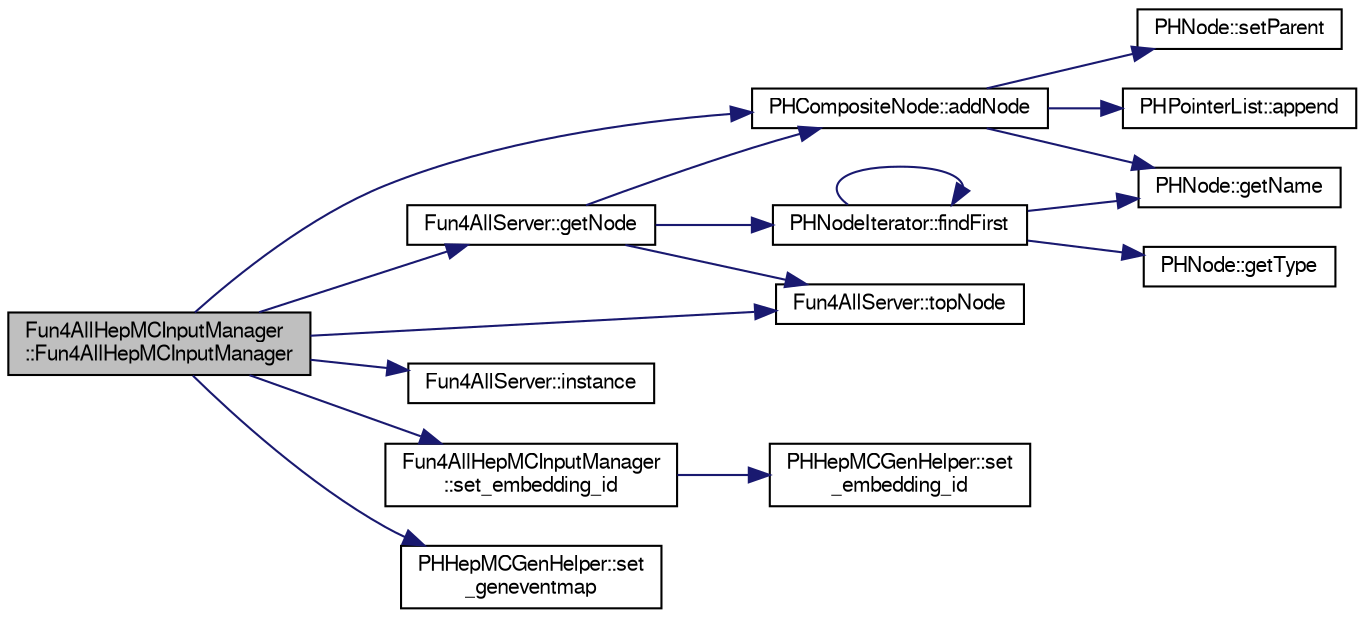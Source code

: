 digraph "Fun4AllHepMCInputManager::Fun4AllHepMCInputManager"
{
  bgcolor="transparent";
  edge [fontname="FreeSans",fontsize="10",labelfontname="FreeSans",labelfontsize="10"];
  node [fontname="FreeSans",fontsize="10",shape=record];
  rankdir="LR";
  Node1 [label="Fun4AllHepMCInputManager\l::Fun4AllHepMCInputManager",height=0.2,width=0.4,color="black", fillcolor="grey75", style="filled" fontcolor="black"];
  Node1 -> Node2 [color="midnightblue",fontsize="10",style="solid",fontname="FreeSans"];
  Node2 [label="PHCompositeNode::addNode",height=0.2,width=0.4,color="black",URL="$d5/dca/classPHCompositeNode.html#ac7dbf017614c324e218a001d729607bf"];
  Node2 -> Node3 [color="midnightblue",fontsize="10",style="solid",fontname="FreeSans"];
  Node3 [label="PHNode::getName",height=0.2,width=0.4,color="black",URL="$dc/d82/classPHNode.html#aca3576f926a4401eddc3d88bf0ce0de3"];
  Node2 -> Node4 [color="midnightblue",fontsize="10",style="solid",fontname="FreeSans"];
  Node4 [label="PHNode::setParent",height=0.2,width=0.4,color="black",URL="$dc/d82/classPHNode.html#adda2bd6cef2d5067bbe3016a990b7198"];
  Node2 -> Node5 [color="midnightblue",fontsize="10",style="solid",fontname="FreeSans"];
  Node5 [label="PHPointerList::append",height=0.2,width=0.4,color="black",URL="$d6/d86/classPHPointerList.html#af5fc4e6958b5b90c57bfb497566f503c"];
  Node1 -> Node6 [color="midnightblue",fontsize="10",style="solid",fontname="FreeSans"];
  Node6 [label="Fun4AllServer::getNode",height=0.2,width=0.4,color="black",URL="$da/d29/classFun4AllServer.html#ac42fd391b795d9605811abb9394c2011"];
  Node6 -> Node7 [color="midnightblue",fontsize="10",style="solid",fontname="FreeSans"];
  Node7 [label="Fun4AllServer::topNode",height=0.2,width=0.4,color="black",URL="$da/d29/classFun4AllServer.html#abcaf6825367e5db292ff795237bdcf62"];
  Node6 -> Node8 [color="midnightblue",fontsize="10",style="solid",fontname="FreeSans"];
  Node8 [label="PHNodeIterator::findFirst",height=0.2,width=0.4,color="black",URL="$d5/d07/classPHNodeIterator.html#aea98bf8619af59b1212a94fb32106baa"];
  Node8 -> Node9 [color="midnightblue",fontsize="10",style="solid",fontname="FreeSans"];
  Node9 [label="PHNode::getType",height=0.2,width=0.4,color="black",URL="$dc/d82/classPHNode.html#a4ab1f90aed955a652813bfe377087bda"];
  Node8 -> Node3 [color="midnightblue",fontsize="10",style="solid",fontname="FreeSans"];
  Node8 -> Node8 [color="midnightblue",fontsize="10",style="solid",fontname="FreeSans"];
  Node6 -> Node2 [color="midnightblue",fontsize="10",style="solid",fontname="FreeSans"];
  Node1 -> Node10 [color="midnightblue",fontsize="10",style="solid",fontname="FreeSans"];
  Node10 [label="Fun4AllServer::instance",height=0.2,width=0.4,color="black",URL="$da/d29/classFun4AllServer.html#a3e55156f91b2c94bb6c4ef33ffce587a"];
  Node1 -> Node11 [color="midnightblue",fontsize="10",style="solid",fontname="FreeSans"];
  Node11 [label="Fun4AllHepMCInputManager\l::set_embedding_id",height=0.2,width=0.4,color="black",URL="$d6/d6f/classFun4AllHepMCInputManager.html#a37cab2f9f12d53223bdc72cde7baeaee"];
  Node11 -> Node12 [color="midnightblue",fontsize="10",style="solid",fontname="FreeSans"];
  Node12 [label="PHHepMCGenHelper::set\l_embedding_id",height=0.2,width=0.4,color="black",URL="$dd/d2a/classPHHepMCGenHelper.html#a884de454f3d4310e9481815d85f6e2fc"];
  Node1 -> Node13 [color="midnightblue",fontsize="10",style="solid",fontname="FreeSans"];
  Node13 [label="PHHepMCGenHelper::set\l_geneventmap",height=0.2,width=0.4,color="black",URL="$dd/d2a/classPHHepMCGenHelper.html#a0e8777adca4af0d70ab0ea76740c7952"];
  Node1 -> Node7 [color="midnightblue",fontsize="10",style="solid",fontname="FreeSans"];
}
